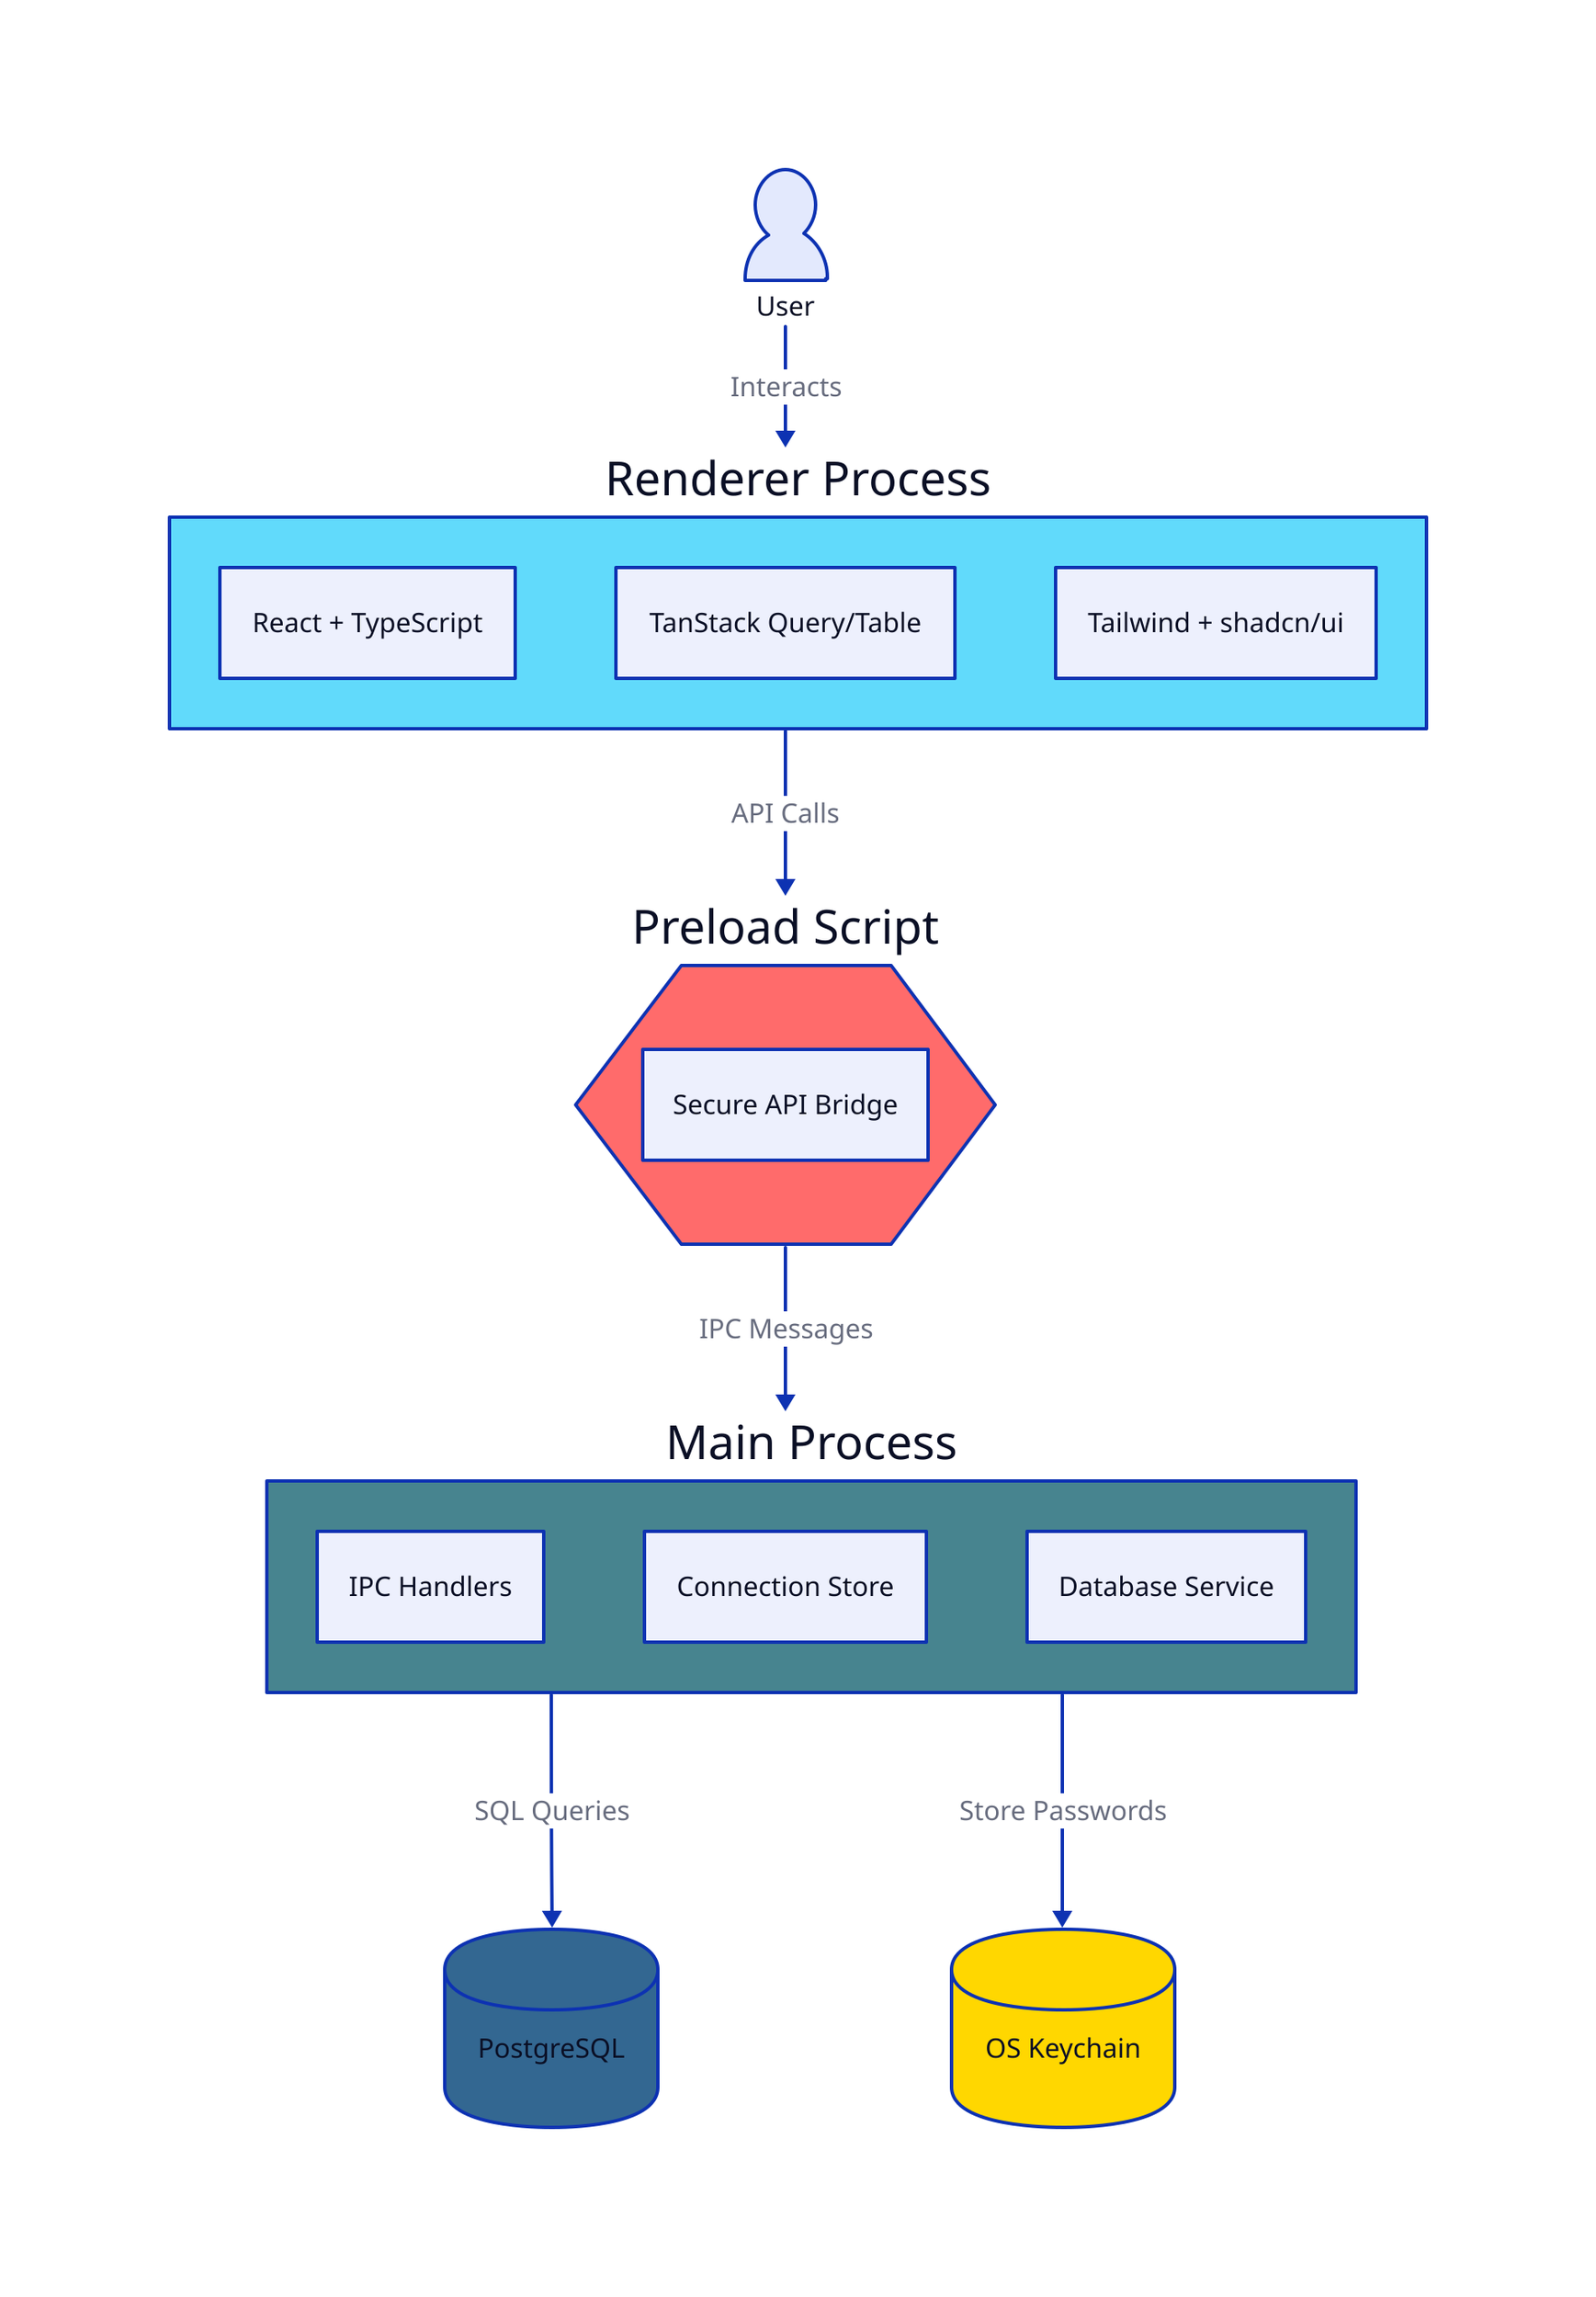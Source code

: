 # Datagres Architecture

user: User {
  shape: person
}

renderer: Renderer Process {
  react: React + TypeScript
  tanstack: TanStack Query/Table
  ui: Tailwind + shadcn/ui
}

preload: Preload Script {
  api: Secure API Bridge
  shape: hexagon
}

main: Main Process {
  ipc: IPC Handlers
  store: Connection Store
  db: Database Service
}

postgres: PostgreSQL {
  shape: cylinder
  style.fill: "#336791"
}

keychain: OS Keychain {
  shape: cylinder
  style.fill: "#FFD700"
}

user -> renderer: Interacts
renderer -> preload: API Calls
preload -> main: IPC Messages
main -> postgres: SQL Queries
main -> keychain: Store Passwords

renderer.style.fill: "#61DAFB"
main.style.fill: "#47848F"
preload.style.fill: "#FF6B6B"